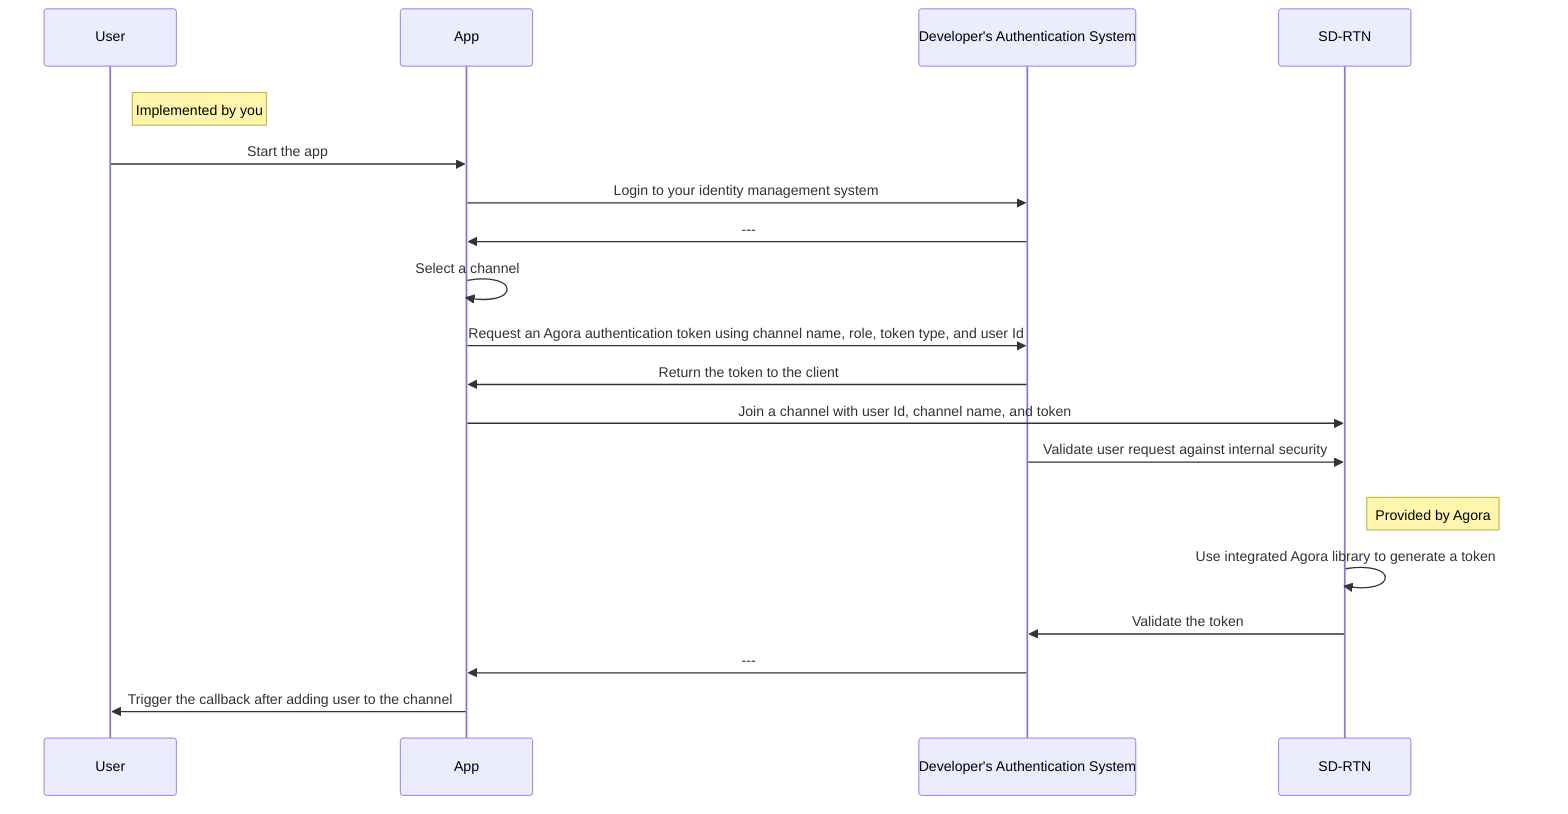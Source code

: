 sequenceDiagram
  participant User
  participant App
  participant Developer's Authentication System
  participant SD-RTN

  rect rgb(255, 255, 255)
    note right of User: Implemented by you
    User->>App: Start the app
    App->>Developer's Authentication System: Login to your identity management system
    Developer's Authentication System->>App: ---

    App->>App: Select a channel
    App->>Developer's Authentication System: Request an Agora authentication token using channel name, role, token type, and user Id
    Developer's Authentication System->>App: Return the token to the client
    App->>SD-RTN: Join a channel with user Id, channel name, and token
    Developer's Authentication System->>SD-RTN: Validate user request against internal security
  end

  rect rgb(255, 255, 255)
    note right of SD-RTN: Provided by Agora
    SD-RTN->>SD-RTN: Use integrated Agora library to generate a token
    SD-RTN->>Developer's Authentication System: Validate the token
    Developer's Authentication System->>App: ---
    App->>User: Trigger the callback after adding user to the channel
  end